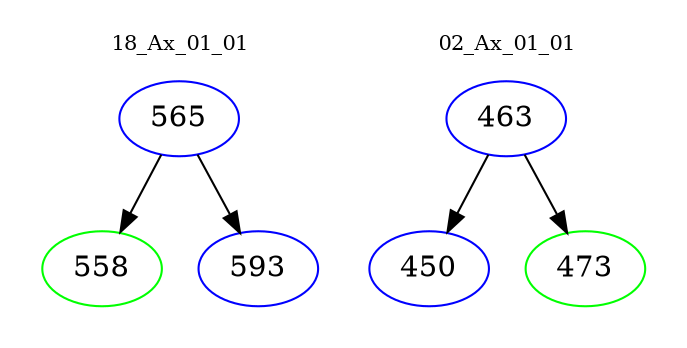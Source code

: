 digraph{
subgraph cluster_0 {
color = white
label = "18_Ax_01_01";
fontsize=10;
T0_565 [label="565", color="blue"]
T0_565 -> T0_558 [color="black"]
T0_558 [label="558", color="green"]
T0_565 -> T0_593 [color="black"]
T0_593 [label="593", color="blue"]
}
subgraph cluster_1 {
color = white
label = "02_Ax_01_01";
fontsize=10;
T1_463 [label="463", color="blue"]
T1_463 -> T1_450 [color="black"]
T1_450 [label="450", color="blue"]
T1_463 -> T1_473 [color="black"]
T1_473 [label="473", color="green"]
}
}
